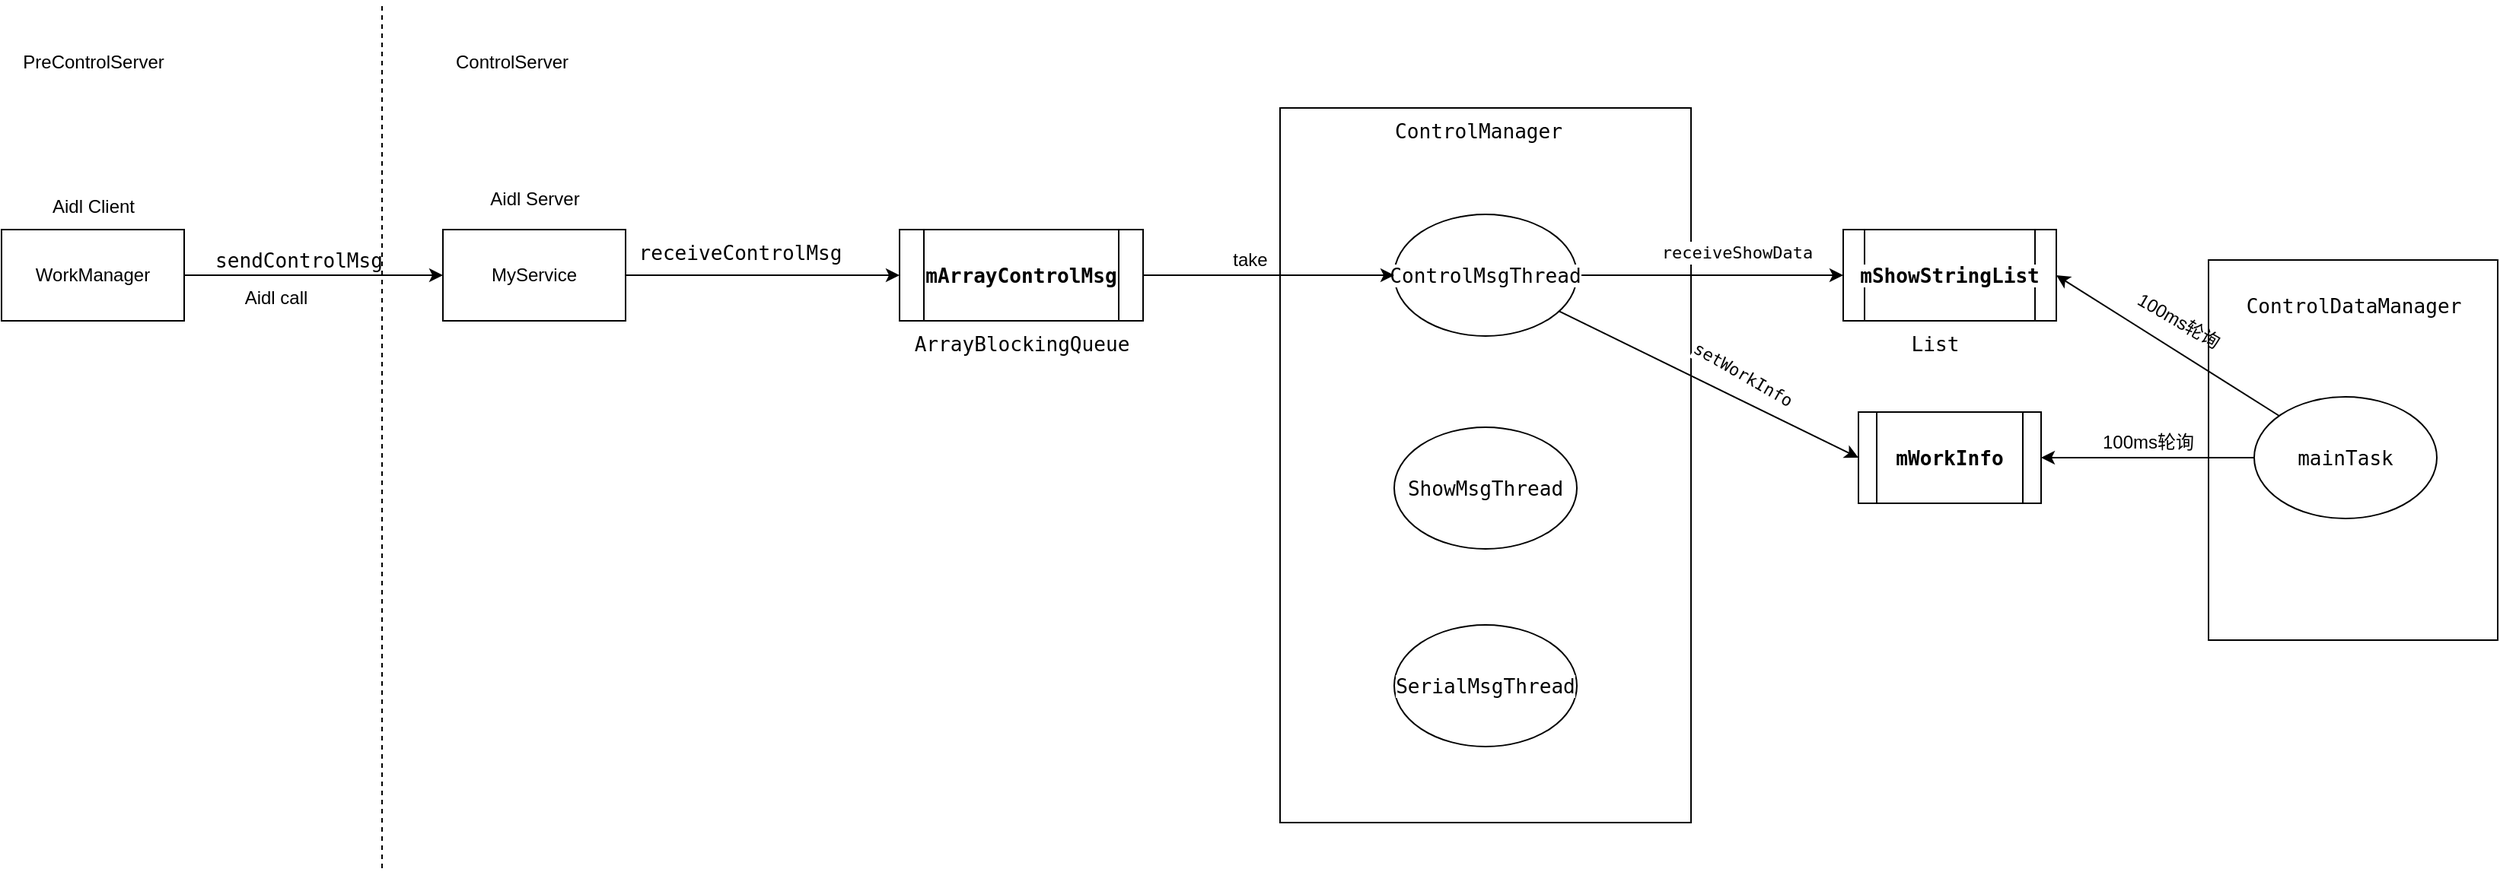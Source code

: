 <mxfile version="14.8.2" type="github">
  <diagram id="GXnI0iMTj2cHC1lOnszO" name="Page-1">
    <mxGraphModel dx="1862" dy="594" grid="1" gridSize="10" guides="1" tooltips="1" connect="1" arrows="1" fold="1" page="1" pageScale="1" pageWidth="827" pageHeight="1169" math="0" shadow="0">
      <root>
        <mxCell id="0" />
        <mxCell id="1" parent="0" />
        <mxCell id="vF5ghhq5Yg48Jj5as7LA-6" value="" style="rounded=0;whiteSpace=wrap;html=1;" parent="1" vertex="1">
          <mxGeometry x="110" y="100" width="270" height="470" as="geometry" />
        </mxCell>
        <mxCell id="vF5ghhq5Yg48Jj5as7LA-2" value="&lt;pre style=&quot;background-color: rgb(255 , 255 , 255) ; font-family: &amp;#34;jetbrains mono&amp;#34; , monospace ; font-size: 9.8pt&quot;&gt;ControlManager&lt;/pre&gt;" style="text;html=1;align=center;verticalAlign=middle;resizable=0;points=[];autosize=1;strokeColor=none;" parent="1" vertex="1">
          <mxGeometry x="185" y="90" width="110" height="50" as="geometry" />
        </mxCell>
        <mxCell id="JdYMFB5UEBQZJn8opRw6-7" style="rounded=0;orthogonalLoop=1;jettySize=auto;html=1;entryX=0;entryY=0.5;entryDx=0;entryDy=0;" edge="1" parent="1" source="vF5ghhq5Yg48Jj5as7LA-3" target="JdYMFB5UEBQZJn8opRw6-5">
          <mxGeometry relative="1" as="geometry" />
        </mxCell>
        <mxCell id="JdYMFB5UEBQZJn8opRw6-15" style="edgeStyle=none;rounded=0;orthogonalLoop=1;jettySize=auto;html=1;entryX=0;entryY=0.5;entryDx=0;entryDy=0;" edge="1" parent="1" source="vF5ghhq5Yg48Jj5as7LA-3" target="JdYMFB5UEBQZJn8opRw6-14">
          <mxGeometry relative="1" as="geometry" />
        </mxCell>
        <mxCell id="vF5ghhq5Yg48Jj5as7LA-3" value="&lt;pre style=&quot;background-color: rgb(255 , 255 , 255) ; font-family: &amp;#34;jetbrains mono&amp;#34; , monospace ; font-size: 9.8pt&quot;&gt;ControlMsgThread&lt;/pre&gt;" style="ellipse;whiteSpace=wrap;html=1;" parent="1" vertex="1">
          <mxGeometry x="185" y="170" width="120" height="80" as="geometry" />
        </mxCell>
        <mxCell id="vF5ghhq5Yg48Jj5as7LA-4" value="&lt;pre style=&quot;background-color: rgb(255 , 255 , 255) ; font-family: &amp;#34;jetbrains mono&amp;#34; , monospace ; font-size: 9.8pt&quot;&gt;ShowMsgThread&lt;/pre&gt;" style="ellipse;whiteSpace=wrap;html=1;" parent="1" vertex="1">
          <mxGeometry x="185" y="310" width="120" height="80" as="geometry" />
        </mxCell>
        <mxCell id="vF5ghhq5Yg48Jj5as7LA-5" value="&lt;pre style=&quot;background-color: rgb(255 , 255 , 255) ; font-family: &amp;#34;jetbrains mono&amp;#34; , monospace ; font-size: 9.8pt&quot;&gt;SerialMsgThread&lt;/pre&gt;" style="ellipse;whiteSpace=wrap;html=1;" parent="1" vertex="1">
          <mxGeometry x="185" y="440" width="120" height="80" as="geometry" />
        </mxCell>
        <mxCell id="JdYMFB5UEBQZJn8opRw6-2" value="" style="group" vertex="1" connectable="0" parent="1">
          <mxGeometry x="720" y="200" width="190" height="250" as="geometry" />
        </mxCell>
        <mxCell id="vF5ghhq5Yg48Jj5as7LA-7" value="" style="rounded=0;whiteSpace=wrap;html=1;" parent="JdYMFB5UEBQZJn8opRw6-2" vertex="1">
          <mxGeometry width="190" height="250" as="geometry" />
        </mxCell>
        <mxCell id="vF5ghhq5Yg48Jj5as7LA-8" value="&lt;pre style=&quot;background-color: rgb(255 , 255 , 255) ; font-family: &amp;#34;jetbrains mono&amp;#34; , monospace ; font-size: 9.8pt&quot;&gt;mainTask&lt;/pre&gt;" style="ellipse;whiteSpace=wrap;html=1;" parent="JdYMFB5UEBQZJn8opRw6-2" vertex="1">
          <mxGeometry x="30" y="90" width="120" height="80" as="geometry" />
        </mxCell>
        <mxCell id="vF5ghhq5Yg48Jj5as7LA-9" value="&lt;pre style=&quot;background-color: rgb(255 , 255 , 255) ; font-family: &amp;#34;jetbrains mono&amp;#34; , monospace ; font-size: 9.8pt&quot;&gt;ControlDataManager&lt;/pre&gt;" style="text;html=1;align=center;verticalAlign=middle;resizable=0;points=[];autosize=1;strokeColor=none;" parent="JdYMFB5UEBQZJn8opRw6-2" vertex="1">
          <mxGeometry x="25" y="5" width="140" height="50" as="geometry" />
        </mxCell>
        <mxCell id="JdYMFB5UEBQZJn8opRw6-5" value="&lt;pre style=&quot;background-color: rgb(255 , 255 , 255) ; font-family: &amp;#34;jetbrains mono&amp;#34; , monospace ; font-size: 9.8pt&quot;&gt;&lt;span style=&quot;font-weight: bold&quot;&gt;mWorkInfo&lt;/span&gt;&lt;/pre&gt;" style="shape=process;whiteSpace=wrap;html=1;backgroundOutline=1;" vertex="1" parent="1">
          <mxGeometry x="490" y="300" width="120" height="60" as="geometry" />
        </mxCell>
        <mxCell id="JdYMFB5UEBQZJn8opRw6-6" style="edgeStyle=orthogonalEdgeStyle;rounded=0;orthogonalLoop=1;jettySize=auto;html=1;entryX=1;entryY=0.5;entryDx=0;entryDy=0;" edge="1" parent="1" source="vF5ghhq5Yg48Jj5as7LA-8" target="JdYMFB5UEBQZJn8opRw6-5">
          <mxGeometry relative="1" as="geometry" />
        </mxCell>
        <mxCell id="vF5ghhq5Yg48Jj5as7LA-13" value="100ms轮询" style="text;html=1;align=center;verticalAlign=middle;resizable=0;points=[];autosize=1;strokeColor=none;" parent="1" vertex="1">
          <mxGeometry x="640" y="310" width="80" height="20" as="geometry" />
        </mxCell>
        <mxCell id="JdYMFB5UEBQZJn8opRw6-9" style="edgeStyle=none;rounded=0;orthogonalLoop=1;jettySize=auto;html=1;entryX=0;entryY=0.5;entryDx=0;entryDy=0;" edge="1" parent="1" source="JdYMFB5UEBQZJn8opRw6-8" target="vF5ghhq5Yg48Jj5as7LA-3">
          <mxGeometry relative="1" as="geometry" />
        </mxCell>
        <mxCell id="JdYMFB5UEBQZJn8opRw6-8" value="&lt;pre style=&quot;background-color: rgb(255 , 255 , 255) ; font-family: &amp;#34;jetbrains mono&amp;#34; , monospace ; font-size: 9.8pt&quot;&gt;&lt;span style=&quot;font-weight: bold&quot;&gt;mArrayControlMsg&lt;/span&gt;&lt;/pre&gt;" style="shape=process;whiteSpace=wrap;html=1;backgroundOutline=1;" vertex="1" parent="1">
          <mxGeometry x="-140" y="180" width="160" height="60" as="geometry" />
        </mxCell>
        <mxCell id="JdYMFB5UEBQZJn8opRw6-10" value="take" style="text;html=1;align=center;verticalAlign=middle;resizable=0;points=[];autosize=1;strokeColor=none;" vertex="1" parent="1">
          <mxGeometry x="70" y="190" width="40" height="20" as="geometry" />
        </mxCell>
        <mxCell id="JdYMFB5UEBQZJn8opRw6-11" value="&lt;pre style=&quot;background-color: rgb(255 , 255 , 255) ; font-family: &amp;#34;jetbrains mono&amp;#34; , monospace ; font-size: 9.8pt&quot;&gt;ArrayBlockingQueue&lt;/pre&gt;" style="text;html=1;align=center;verticalAlign=middle;resizable=0;points=[];autosize=1;strokeColor=none;" vertex="1" parent="1">
          <mxGeometry x="-130" y="230" width="140" height="50" as="geometry" />
        </mxCell>
        <mxCell id="JdYMFB5UEBQZJn8opRw6-14" value="&lt;pre style=&quot;background-color: rgb(255 , 255 , 255) ; font-family: &amp;#34;jetbrains mono&amp;#34; , monospace ; font-size: 9.8pt&quot;&gt;&lt;span style=&quot;font-weight: bold&quot;&gt;mShowStringList&lt;/span&gt;&lt;/pre&gt;" style="shape=process;whiteSpace=wrap;html=1;backgroundOutline=1;" vertex="1" parent="1">
          <mxGeometry x="480" y="180" width="140" height="60" as="geometry" />
        </mxCell>
        <mxCell id="JdYMFB5UEBQZJn8opRw6-17" style="edgeStyle=none;rounded=0;orthogonalLoop=1;jettySize=auto;html=1;entryX=1;entryY=0.5;entryDx=0;entryDy=0;" edge="1" parent="1" source="vF5ghhq5Yg48Jj5as7LA-8" target="JdYMFB5UEBQZJn8opRw6-14">
          <mxGeometry relative="1" as="geometry" />
        </mxCell>
        <mxCell id="JdYMFB5UEBQZJn8opRw6-18" value="100ms轮询" style="text;html=1;align=center;verticalAlign=middle;resizable=0;points=[];autosize=1;strokeColor=none;rotation=30;" vertex="1" parent="1">
          <mxGeometry x="660" y="230" width="80" height="20" as="geometry" />
        </mxCell>
        <mxCell id="JdYMFB5UEBQZJn8opRw6-19" value="&lt;pre style=&quot;background-color: rgb(255 , 255 , 255) ; font-family: &amp;#34;jetbrains mono&amp;#34; , monospace&quot;&gt;&lt;font style=&quot;font-size: 11px&quot;&gt;setWorkInfo&lt;/font&gt;&lt;/pre&gt;" style="text;html=1;align=center;verticalAlign=middle;resizable=0;points=[];autosize=1;strokeColor=none;rotation=30;" vertex="1" parent="1">
          <mxGeometry x="374" y="255" width="80" height="40" as="geometry" />
        </mxCell>
        <mxCell id="JdYMFB5UEBQZJn8opRw6-20" value="&lt;pre style=&quot;background-color: rgb(255 , 255 , 255) ; font-family: &amp;#34;jetbrains mono&amp;#34; , monospace&quot;&gt;&lt;font style=&quot;font-size: 11px&quot;&gt;receiveShowData&lt;/font&gt;&lt;/pre&gt;" style="text;html=1;align=center;verticalAlign=middle;resizable=0;points=[];autosize=1;strokeColor=none;" vertex="1" parent="1">
          <mxGeometry x="355" y="175" width="110" height="40" as="geometry" />
        </mxCell>
        <mxCell id="JdYMFB5UEBQZJn8opRw6-21" value="&lt;pre style=&quot;background-color: rgb(255 , 255 , 255) ; font-family: &amp;#34;jetbrains mono&amp;#34; , monospace ; font-size: 9.8pt&quot;&gt;List&lt;/pre&gt;" style="text;html=1;align=center;verticalAlign=middle;resizable=0;points=[];autosize=1;strokeColor=none;" vertex="1" parent="1">
          <mxGeometry x="520" y="230" width="40" height="50" as="geometry" />
        </mxCell>
        <mxCell id="JdYMFB5UEBQZJn8opRw6-27" style="edgeStyle=none;rounded=0;orthogonalLoop=1;jettySize=auto;html=1;entryX=0;entryY=0.5;entryDx=0;entryDy=0;" edge="1" parent="1" source="JdYMFB5UEBQZJn8opRw6-26" target="JdYMFB5UEBQZJn8opRw6-8">
          <mxGeometry relative="1" as="geometry" />
        </mxCell>
        <mxCell id="JdYMFB5UEBQZJn8opRw6-26" value="MyService" style="rounded=0;whiteSpace=wrap;html=1;" vertex="1" parent="1">
          <mxGeometry x="-440" y="180" width="120" height="60" as="geometry" />
        </mxCell>
        <mxCell id="JdYMFB5UEBQZJn8opRw6-28" value="Aidl Server" style="text;html=1;align=center;verticalAlign=middle;resizable=0;points=[];autosize=1;strokeColor=none;" vertex="1" parent="1">
          <mxGeometry x="-420" y="150" width="80" height="20" as="geometry" />
        </mxCell>
        <mxCell id="JdYMFB5UEBQZJn8opRw6-29" value="&lt;pre style=&quot;background-color: rgb(255 , 255 , 255) ; font-family: &amp;#34;jetbrains mono&amp;#34; , monospace ; font-size: 9.8pt&quot;&gt;receiveControlMsg&lt;/pre&gt;" style="text;html=1;align=center;verticalAlign=middle;resizable=0;points=[];autosize=1;strokeColor=none;" vertex="1" parent="1">
          <mxGeometry x="-310" y="170" width="130" height="50" as="geometry" />
        </mxCell>
        <mxCell id="JdYMFB5UEBQZJn8opRw6-32" style="edgeStyle=none;rounded=0;orthogonalLoop=1;jettySize=auto;html=1;entryX=0;entryY=0.5;entryDx=0;entryDy=0;" edge="1" parent="1" source="JdYMFB5UEBQZJn8opRw6-31" target="JdYMFB5UEBQZJn8opRw6-26">
          <mxGeometry relative="1" as="geometry" />
        </mxCell>
        <mxCell id="JdYMFB5UEBQZJn8opRw6-31" value="WorkManager" style="rounded=0;whiteSpace=wrap;html=1;" vertex="1" parent="1">
          <mxGeometry x="-730" y="180" width="120" height="60" as="geometry" />
        </mxCell>
        <mxCell id="JdYMFB5UEBQZJn8opRw6-33" value="&lt;pre style=&quot;background-color: rgb(255 , 255 , 255) ; font-family: &amp;#34;jetbrains mono&amp;#34; , monospace ; font-size: 9.8pt&quot;&gt;sendControlMsg&lt;/pre&gt;" style="text;html=1;align=center;verticalAlign=middle;resizable=0;points=[];autosize=1;strokeColor=none;" vertex="1" parent="1">
          <mxGeometry x="-590" y="175" width="110" height="50" as="geometry" />
        </mxCell>
        <mxCell id="JdYMFB5UEBQZJn8opRw6-34" value="Aidl Client" style="text;html=1;align=center;verticalAlign=middle;resizable=0;points=[];autosize=1;strokeColor=none;" vertex="1" parent="1">
          <mxGeometry x="-705" y="155" width="70" height="20" as="geometry" />
        </mxCell>
        <mxCell id="JdYMFB5UEBQZJn8opRw6-35" value="Aidl call" style="text;html=1;align=center;verticalAlign=middle;resizable=0;points=[];autosize=1;strokeColor=none;" vertex="1" parent="1">
          <mxGeometry x="-580" y="215" width="60" height="20" as="geometry" />
        </mxCell>
        <mxCell id="JdYMFB5UEBQZJn8opRw6-36" value="" style="endArrow=none;dashed=1;html=1;" edge="1" parent="1">
          <mxGeometry width="50" height="50" relative="1" as="geometry">
            <mxPoint x="-480" y="600" as="sourcePoint" />
            <mxPoint x="-480" y="30" as="targetPoint" />
          </mxGeometry>
        </mxCell>
        <mxCell id="JdYMFB5UEBQZJn8opRw6-37" value="PreControlServer" style="text;html=1;align=center;verticalAlign=middle;resizable=0;points=[];autosize=1;strokeColor=none;" vertex="1" parent="1">
          <mxGeometry x="-725" y="60" width="110" height="20" as="geometry" />
        </mxCell>
        <mxCell id="JdYMFB5UEBQZJn8opRw6-38" value="ControlServer" style="text;html=1;align=center;verticalAlign=middle;resizable=0;points=[];autosize=1;strokeColor=none;" vertex="1" parent="1">
          <mxGeometry x="-440" y="60" width="90" height="20" as="geometry" />
        </mxCell>
      </root>
    </mxGraphModel>
  </diagram>
</mxfile>
